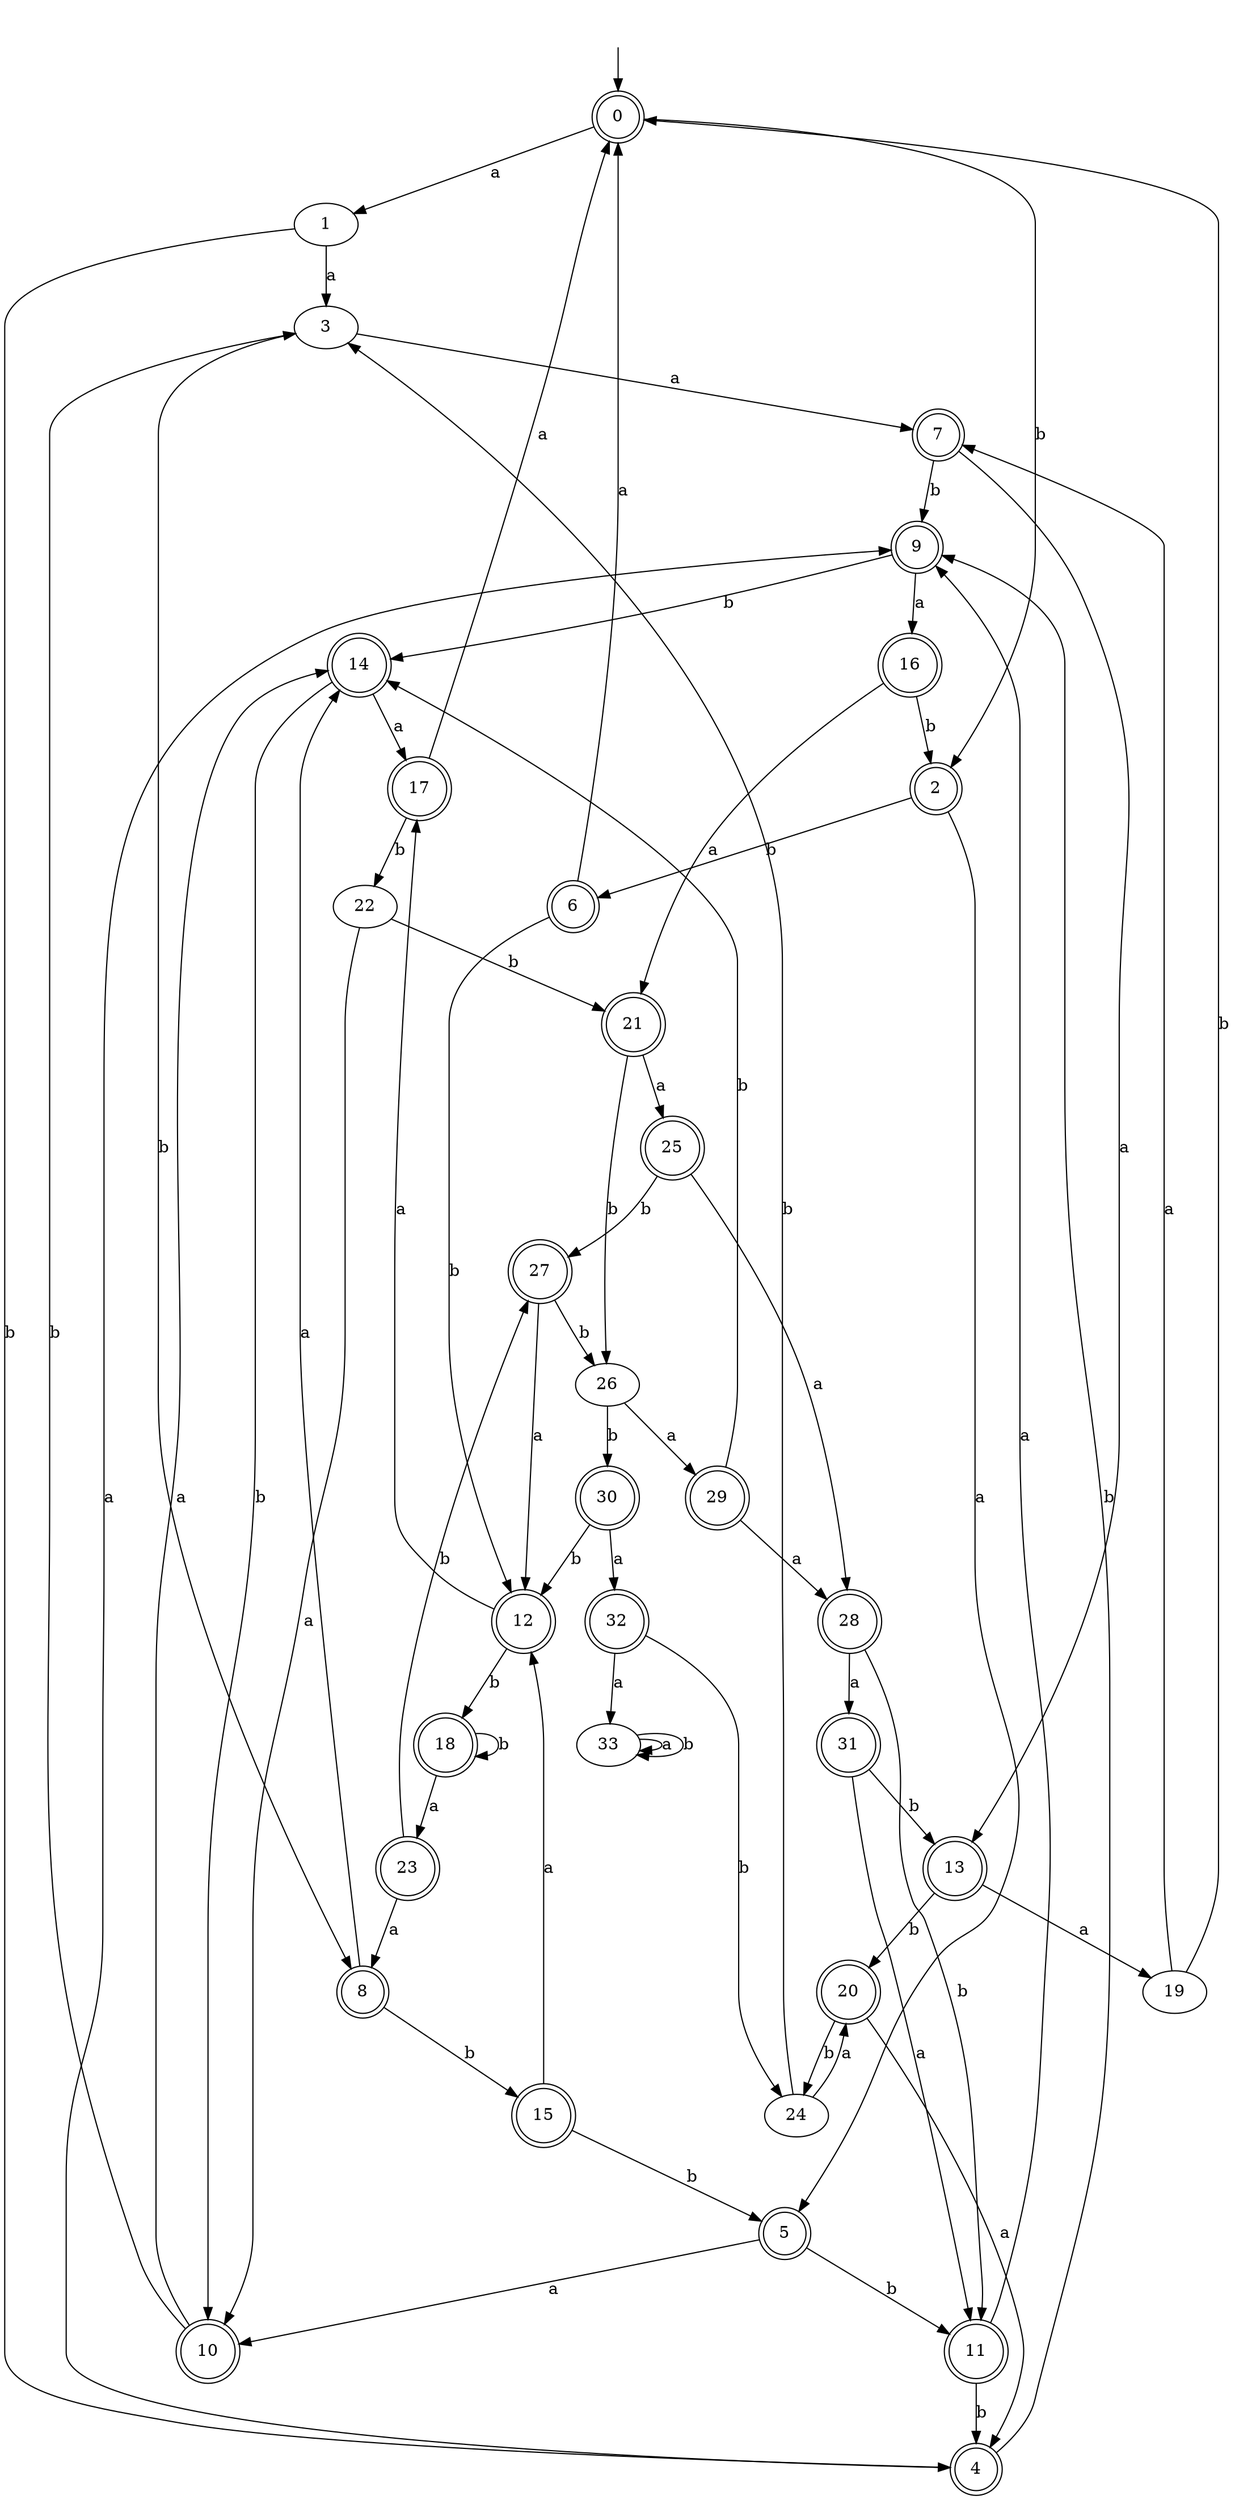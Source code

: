 digraph RandomDFA {
  __start0 [label="", shape=none];
  __start0 -> 0 [label=""];
  0 [shape=circle] [shape=doublecircle]
  0 -> 1 [label="a"]
  0 -> 2 [label="b"]
  1
  1 -> 3 [label="a"]
  1 -> 4 [label="b"]
  2 [shape=doublecircle]
  2 -> 5 [label="a"]
  2 -> 6 [label="b"]
  3
  3 -> 7 [label="a"]
  3 -> 8 [label="b"]
  4 [shape=doublecircle]
  4 -> 9 [label="a"]
  4 -> 9 [label="b"]
  5 [shape=doublecircle]
  5 -> 10 [label="a"]
  5 -> 11 [label="b"]
  6 [shape=doublecircle]
  6 -> 0 [label="a"]
  6 -> 12 [label="b"]
  7 [shape=doublecircle]
  7 -> 13 [label="a"]
  7 -> 9 [label="b"]
  8 [shape=doublecircle]
  8 -> 14 [label="a"]
  8 -> 15 [label="b"]
  9 [shape=doublecircle]
  9 -> 16 [label="a"]
  9 -> 14 [label="b"]
  10 [shape=doublecircle]
  10 -> 14 [label="a"]
  10 -> 3 [label="b"]
  11 [shape=doublecircle]
  11 -> 9 [label="a"]
  11 -> 4 [label="b"]
  12 [shape=doublecircle]
  12 -> 17 [label="a"]
  12 -> 18 [label="b"]
  13 [shape=doublecircle]
  13 -> 19 [label="a"]
  13 -> 20 [label="b"]
  14 [shape=doublecircle]
  14 -> 17 [label="a"]
  14 -> 10 [label="b"]
  15 [shape=doublecircle]
  15 -> 12 [label="a"]
  15 -> 5 [label="b"]
  16 [shape=doublecircle]
  16 -> 21 [label="a"]
  16 -> 2 [label="b"]
  17 [shape=doublecircle]
  17 -> 0 [label="a"]
  17 -> 22 [label="b"]
  18 [shape=doublecircle]
  18 -> 23 [label="a"]
  18 -> 18 [label="b"]
  19
  19 -> 7 [label="a"]
  19 -> 0 [label="b"]
  20 [shape=doublecircle]
  20 -> 4 [label="a"]
  20 -> 24 [label="b"]
  21 [shape=doublecircle]
  21 -> 25 [label="a"]
  21 -> 26 [label="b"]
  22
  22 -> 10 [label="a"]
  22 -> 21 [label="b"]
  23 [shape=doublecircle]
  23 -> 8 [label="a"]
  23 -> 27 [label="b"]
  24
  24 -> 20 [label="a"]
  24 -> 3 [label="b"]
  25 [shape=doublecircle]
  25 -> 28 [label="a"]
  25 -> 27 [label="b"]
  26
  26 -> 29 [label="a"]
  26 -> 30 [label="b"]
  27 [shape=doublecircle]
  27 -> 12 [label="a"]
  27 -> 26 [label="b"]
  28 [shape=doublecircle]
  28 -> 31 [label="a"]
  28 -> 11 [label="b"]
  29 [shape=doublecircle]
  29 -> 28 [label="a"]
  29 -> 14 [label="b"]
  30 [shape=doublecircle]
  30 -> 32 [label="a"]
  30 -> 12 [label="b"]
  31 [shape=doublecircle]
  31 -> 11 [label="a"]
  31 -> 13 [label="b"]
  32 [shape=doublecircle]
  32 -> 33 [label="a"]
  32 -> 24 [label="b"]
  33
  33 -> 33 [label="a"]
  33 -> 33 [label="b"]
}
